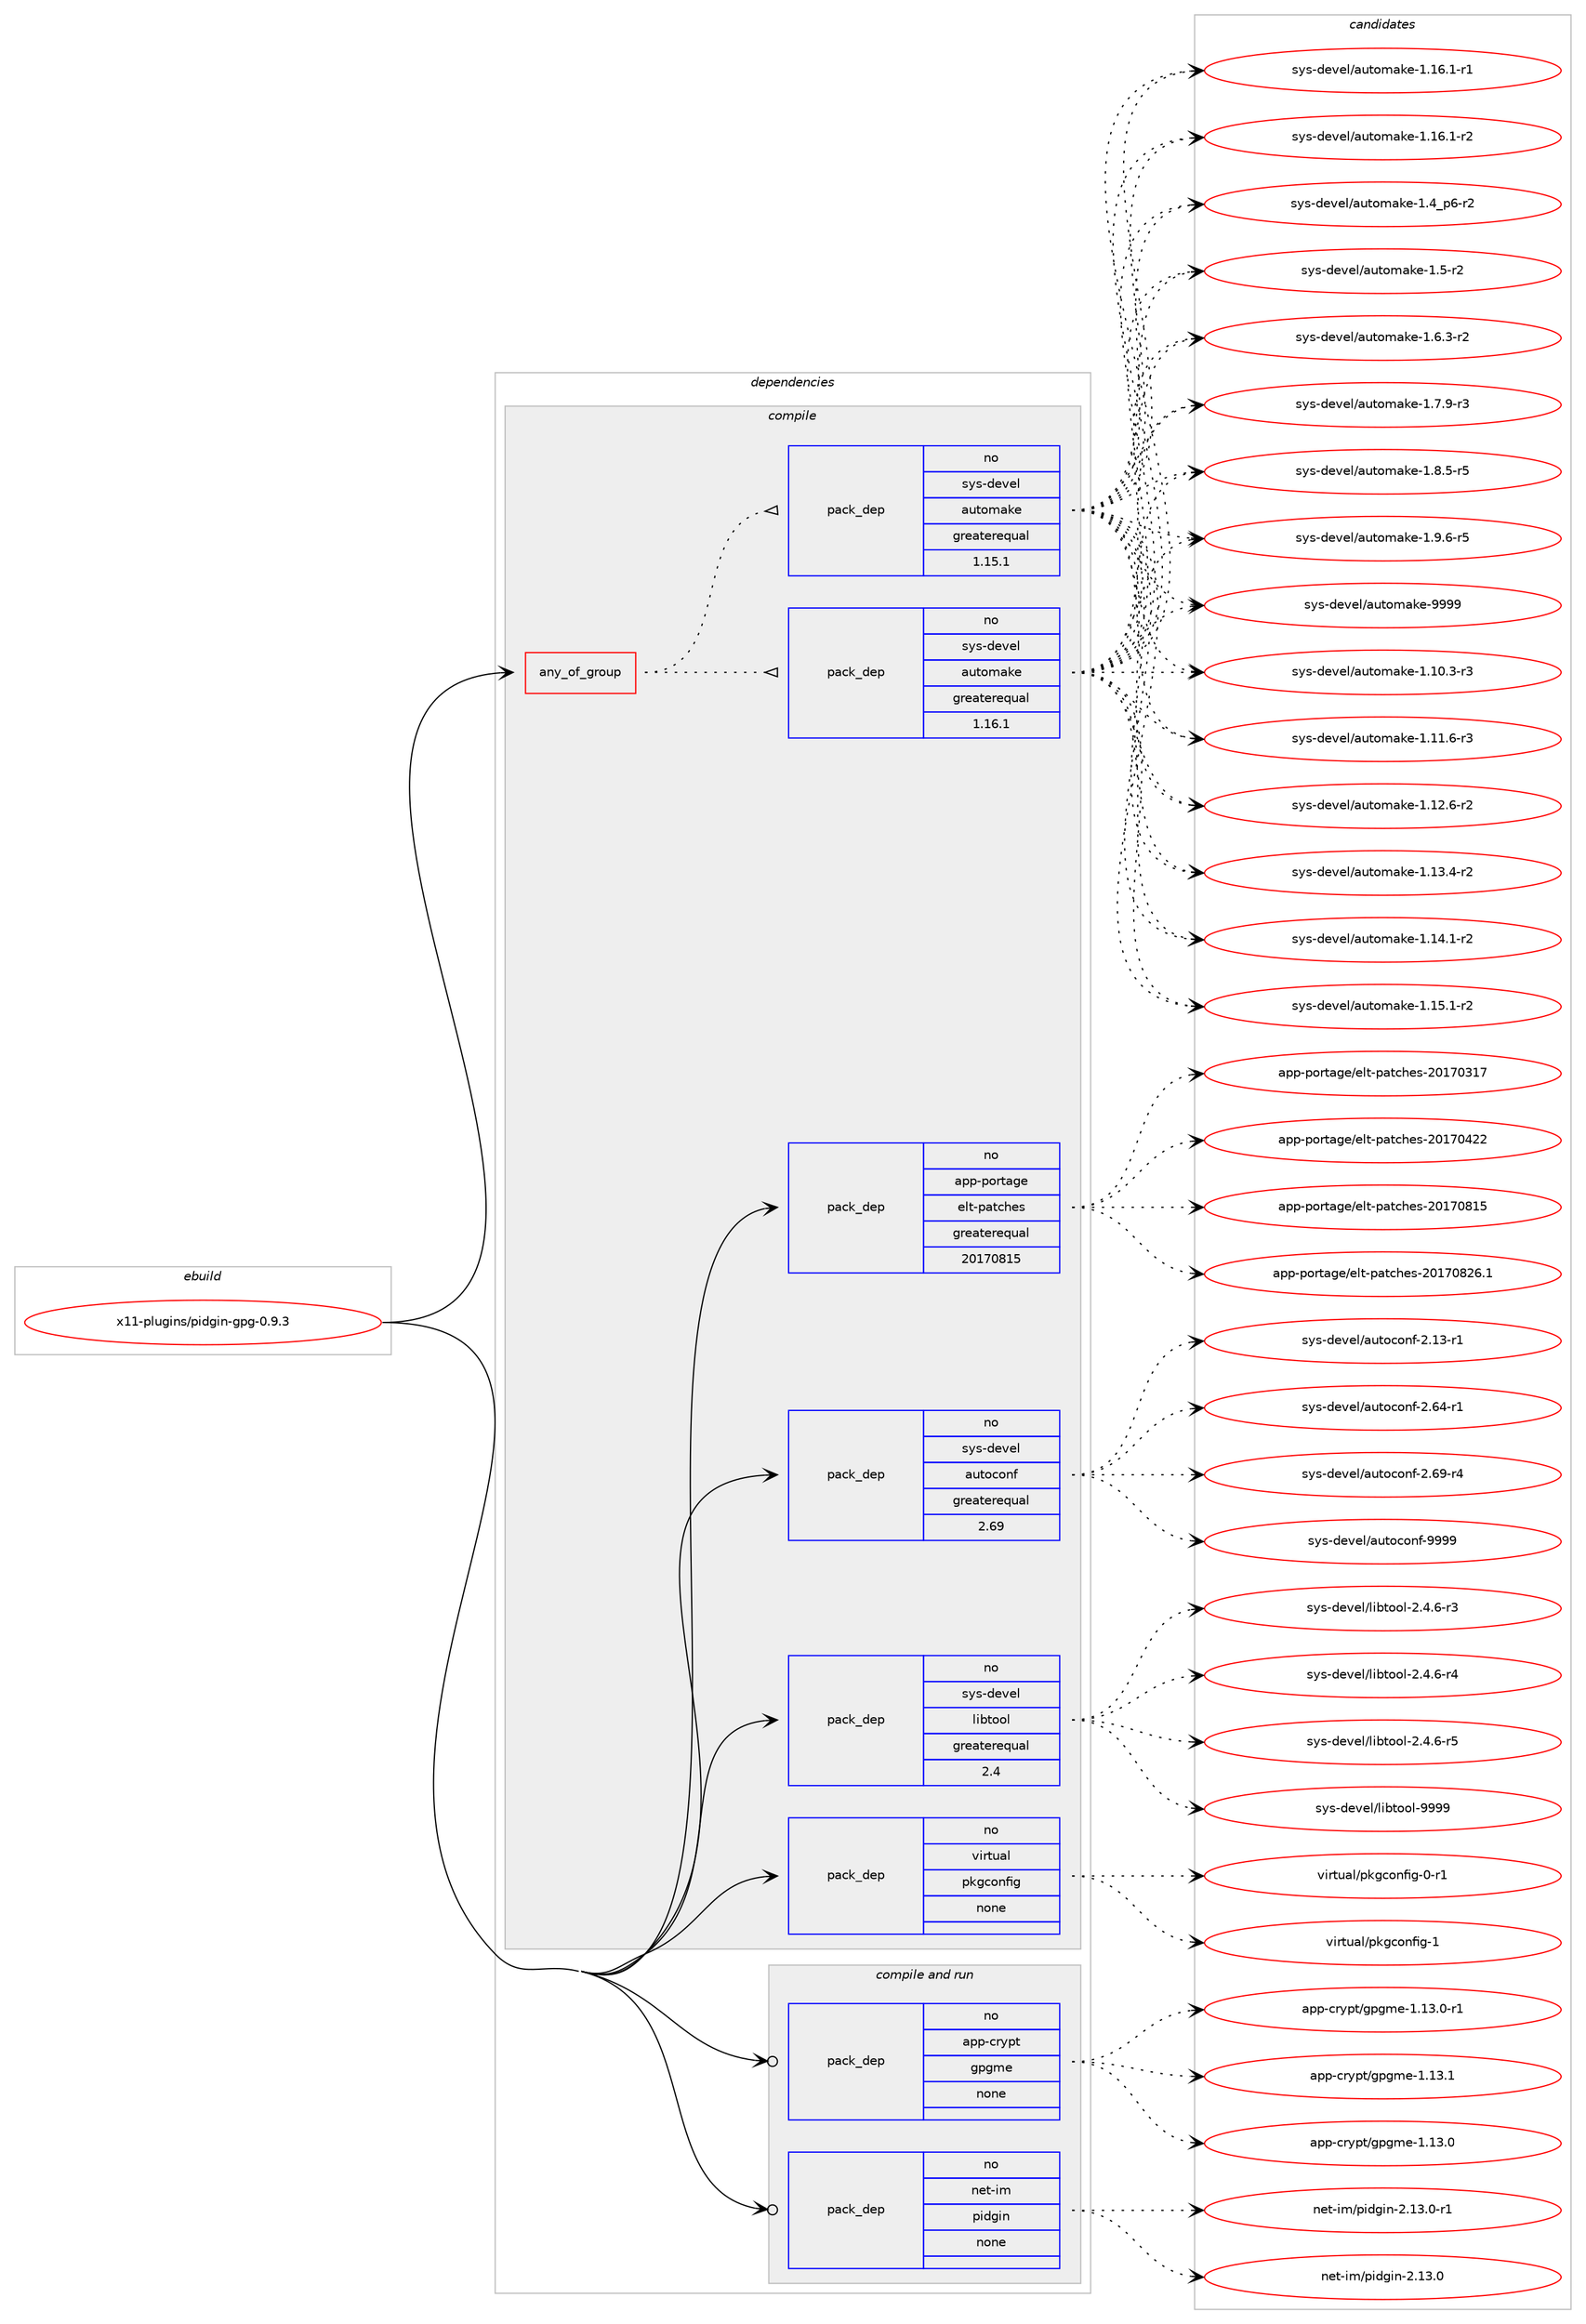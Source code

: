 digraph prolog {

# *************
# Graph options
# *************

newrank=true;
concentrate=true;
compound=true;
graph [rankdir=LR,fontname=Helvetica,fontsize=10,ranksep=1.5];#, ranksep=2.5, nodesep=0.2];
edge  [arrowhead=vee];
node  [fontname=Helvetica,fontsize=10];

# **********
# The ebuild
# **********

subgraph cluster_leftcol {
color=gray;
rank=same;
label=<<i>ebuild</i>>;
id [label="x11-plugins/pidgin-gpg-0.9.3", color=red, width=4, href="../x11-plugins/pidgin-gpg-0.9.3.svg"];
}

# ****************
# The dependencies
# ****************

subgraph cluster_midcol {
color=gray;
label=<<i>dependencies</i>>;
subgraph cluster_compile {
fillcolor="#eeeeee";
style=filled;
label=<<i>compile</i>>;
subgraph any16148 {
dependency922791 [label=<<TABLE BORDER="0" CELLBORDER="1" CELLSPACING="0" CELLPADDING="4"><TR><TD CELLPADDING="10">any_of_group</TD></TR></TABLE>>, shape=none, color=red];subgraph pack685818 {
dependency922792 [label=<<TABLE BORDER="0" CELLBORDER="1" CELLSPACING="0" CELLPADDING="4" WIDTH="220"><TR><TD ROWSPAN="6" CELLPADDING="30">pack_dep</TD></TR><TR><TD WIDTH="110">no</TD></TR><TR><TD>sys-devel</TD></TR><TR><TD>automake</TD></TR><TR><TD>greaterequal</TD></TR><TR><TD>1.16.1</TD></TR></TABLE>>, shape=none, color=blue];
}
dependency922791:e -> dependency922792:w [weight=20,style="dotted",arrowhead="oinv"];
subgraph pack685819 {
dependency922793 [label=<<TABLE BORDER="0" CELLBORDER="1" CELLSPACING="0" CELLPADDING="4" WIDTH="220"><TR><TD ROWSPAN="6" CELLPADDING="30">pack_dep</TD></TR><TR><TD WIDTH="110">no</TD></TR><TR><TD>sys-devel</TD></TR><TR><TD>automake</TD></TR><TR><TD>greaterequal</TD></TR><TR><TD>1.15.1</TD></TR></TABLE>>, shape=none, color=blue];
}
dependency922791:e -> dependency922793:w [weight=20,style="dotted",arrowhead="oinv"];
}
id:e -> dependency922791:w [weight=20,style="solid",arrowhead="vee"];
subgraph pack685820 {
dependency922794 [label=<<TABLE BORDER="0" CELLBORDER="1" CELLSPACING="0" CELLPADDING="4" WIDTH="220"><TR><TD ROWSPAN="6" CELLPADDING="30">pack_dep</TD></TR><TR><TD WIDTH="110">no</TD></TR><TR><TD>app-portage</TD></TR><TR><TD>elt-patches</TD></TR><TR><TD>greaterequal</TD></TR><TR><TD>20170815</TD></TR></TABLE>>, shape=none, color=blue];
}
id:e -> dependency922794:w [weight=20,style="solid",arrowhead="vee"];
subgraph pack685821 {
dependency922795 [label=<<TABLE BORDER="0" CELLBORDER="1" CELLSPACING="0" CELLPADDING="4" WIDTH="220"><TR><TD ROWSPAN="6" CELLPADDING="30">pack_dep</TD></TR><TR><TD WIDTH="110">no</TD></TR><TR><TD>sys-devel</TD></TR><TR><TD>autoconf</TD></TR><TR><TD>greaterequal</TD></TR><TR><TD>2.69</TD></TR></TABLE>>, shape=none, color=blue];
}
id:e -> dependency922795:w [weight=20,style="solid",arrowhead="vee"];
subgraph pack685822 {
dependency922796 [label=<<TABLE BORDER="0" CELLBORDER="1" CELLSPACING="0" CELLPADDING="4" WIDTH="220"><TR><TD ROWSPAN="6" CELLPADDING="30">pack_dep</TD></TR><TR><TD WIDTH="110">no</TD></TR><TR><TD>sys-devel</TD></TR><TR><TD>libtool</TD></TR><TR><TD>greaterequal</TD></TR><TR><TD>2.4</TD></TR></TABLE>>, shape=none, color=blue];
}
id:e -> dependency922796:w [weight=20,style="solid",arrowhead="vee"];
subgraph pack685823 {
dependency922797 [label=<<TABLE BORDER="0" CELLBORDER="1" CELLSPACING="0" CELLPADDING="4" WIDTH="220"><TR><TD ROWSPAN="6" CELLPADDING="30">pack_dep</TD></TR><TR><TD WIDTH="110">no</TD></TR><TR><TD>virtual</TD></TR><TR><TD>pkgconfig</TD></TR><TR><TD>none</TD></TR><TR><TD></TD></TR></TABLE>>, shape=none, color=blue];
}
id:e -> dependency922797:w [weight=20,style="solid",arrowhead="vee"];
}
subgraph cluster_compileandrun {
fillcolor="#eeeeee";
style=filled;
label=<<i>compile and run</i>>;
subgraph pack685824 {
dependency922798 [label=<<TABLE BORDER="0" CELLBORDER="1" CELLSPACING="0" CELLPADDING="4" WIDTH="220"><TR><TD ROWSPAN="6" CELLPADDING="30">pack_dep</TD></TR><TR><TD WIDTH="110">no</TD></TR><TR><TD>app-crypt</TD></TR><TR><TD>gpgme</TD></TR><TR><TD>none</TD></TR><TR><TD></TD></TR></TABLE>>, shape=none, color=blue];
}
id:e -> dependency922798:w [weight=20,style="solid",arrowhead="odotvee"];
subgraph pack685825 {
dependency922799 [label=<<TABLE BORDER="0" CELLBORDER="1" CELLSPACING="0" CELLPADDING="4" WIDTH="220"><TR><TD ROWSPAN="6" CELLPADDING="30">pack_dep</TD></TR><TR><TD WIDTH="110">no</TD></TR><TR><TD>net-im</TD></TR><TR><TD>pidgin</TD></TR><TR><TD>none</TD></TR><TR><TD></TD></TR></TABLE>>, shape=none, color=blue];
}
id:e -> dependency922799:w [weight=20,style="solid",arrowhead="odotvee"];
}
subgraph cluster_run {
fillcolor="#eeeeee";
style=filled;
label=<<i>run</i>>;
}
}

# **************
# The candidates
# **************

subgraph cluster_choices {
rank=same;
color=gray;
label=<<i>candidates</i>>;

subgraph choice685818 {
color=black;
nodesep=1;
choice11512111545100101118101108479711711611110997107101454946494846514511451 [label="sys-devel/automake-1.10.3-r3", color=red, width=4,href="../sys-devel/automake-1.10.3-r3.svg"];
choice11512111545100101118101108479711711611110997107101454946494946544511451 [label="sys-devel/automake-1.11.6-r3", color=red, width=4,href="../sys-devel/automake-1.11.6-r3.svg"];
choice11512111545100101118101108479711711611110997107101454946495046544511450 [label="sys-devel/automake-1.12.6-r2", color=red, width=4,href="../sys-devel/automake-1.12.6-r2.svg"];
choice11512111545100101118101108479711711611110997107101454946495146524511450 [label="sys-devel/automake-1.13.4-r2", color=red, width=4,href="../sys-devel/automake-1.13.4-r2.svg"];
choice11512111545100101118101108479711711611110997107101454946495246494511450 [label="sys-devel/automake-1.14.1-r2", color=red, width=4,href="../sys-devel/automake-1.14.1-r2.svg"];
choice11512111545100101118101108479711711611110997107101454946495346494511450 [label="sys-devel/automake-1.15.1-r2", color=red, width=4,href="../sys-devel/automake-1.15.1-r2.svg"];
choice11512111545100101118101108479711711611110997107101454946495446494511449 [label="sys-devel/automake-1.16.1-r1", color=red, width=4,href="../sys-devel/automake-1.16.1-r1.svg"];
choice11512111545100101118101108479711711611110997107101454946495446494511450 [label="sys-devel/automake-1.16.1-r2", color=red, width=4,href="../sys-devel/automake-1.16.1-r2.svg"];
choice115121115451001011181011084797117116111109971071014549465295112544511450 [label="sys-devel/automake-1.4_p6-r2", color=red, width=4,href="../sys-devel/automake-1.4_p6-r2.svg"];
choice11512111545100101118101108479711711611110997107101454946534511450 [label="sys-devel/automake-1.5-r2", color=red, width=4,href="../sys-devel/automake-1.5-r2.svg"];
choice115121115451001011181011084797117116111109971071014549465446514511450 [label="sys-devel/automake-1.6.3-r2", color=red, width=4,href="../sys-devel/automake-1.6.3-r2.svg"];
choice115121115451001011181011084797117116111109971071014549465546574511451 [label="sys-devel/automake-1.7.9-r3", color=red, width=4,href="../sys-devel/automake-1.7.9-r3.svg"];
choice115121115451001011181011084797117116111109971071014549465646534511453 [label="sys-devel/automake-1.8.5-r5", color=red, width=4,href="../sys-devel/automake-1.8.5-r5.svg"];
choice115121115451001011181011084797117116111109971071014549465746544511453 [label="sys-devel/automake-1.9.6-r5", color=red, width=4,href="../sys-devel/automake-1.9.6-r5.svg"];
choice115121115451001011181011084797117116111109971071014557575757 [label="sys-devel/automake-9999", color=red, width=4,href="../sys-devel/automake-9999.svg"];
dependency922792:e -> choice11512111545100101118101108479711711611110997107101454946494846514511451:w [style=dotted,weight="100"];
dependency922792:e -> choice11512111545100101118101108479711711611110997107101454946494946544511451:w [style=dotted,weight="100"];
dependency922792:e -> choice11512111545100101118101108479711711611110997107101454946495046544511450:w [style=dotted,weight="100"];
dependency922792:e -> choice11512111545100101118101108479711711611110997107101454946495146524511450:w [style=dotted,weight="100"];
dependency922792:e -> choice11512111545100101118101108479711711611110997107101454946495246494511450:w [style=dotted,weight="100"];
dependency922792:e -> choice11512111545100101118101108479711711611110997107101454946495346494511450:w [style=dotted,weight="100"];
dependency922792:e -> choice11512111545100101118101108479711711611110997107101454946495446494511449:w [style=dotted,weight="100"];
dependency922792:e -> choice11512111545100101118101108479711711611110997107101454946495446494511450:w [style=dotted,weight="100"];
dependency922792:e -> choice115121115451001011181011084797117116111109971071014549465295112544511450:w [style=dotted,weight="100"];
dependency922792:e -> choice11512111545100101118101108479711711611110997107101454946534511450:w [style=dotted,weight="100"];
dependency922792:e -> choice115121115451001011181011084797117116111109971071014549465446514511450:w [style=dotted,weight="100"];
dependency922792:e -> choice115121115451001011181011084797117116111109971071014549465546574511451:w [style=dotted,weight="100"];
dependency922792:e -> choice115121115451001011181011084797117116111109971071014549465646534511453:w [style=dotted,weight="100"];
dependency922792:e -> choice115121115451001011181011084797117116111109971071014549465746544511453:w [style=dotted,weight="100"];
dependency922792:e -> choice115121115451001011181011084797117116111109971071014557575757:w [style=dotted,weight="100"];
}
subgraph choice685819 {
color=black;
nodesep=1;
choice11512111545100101118101108479711711611110997107101454946494846514511451 [label="sys-devel/automake-1.10.3-r3", color=red, width=4,href="../sys-devel/automake-1.10.3-r3.svg"];
choice11512111545100101118101108479711711611110997107101454946494946544511451 [label="sys-devel/automake-1.11.6-r3", color=red, width=4,href="../sys-devel/automake-1.11.6-r3.svg"];
choice11512111545100101118101108479711711611110997107101454946495046544511450 [label="sys-devel/automake-1.12.6-r2", color=red, width=4,href="../sys-devel/automake-1.12.6-r2.svg"];
choice11512111545100101118101108479711711611110997107101454946495146524511450 [label="sys-devel/automake-1.13.4-r2", color=red, width=4,href="../sys-devel/automake-1.13.4-r2.svg"];
choice11512111545100101118101108479711711611110997107101454946495246494511450 [label="sys-devel/automake-1.14.1-r2", color=red, width=4,href="../sys-devel/automake-1.14.1-r2.svg"];
choice11512111545100101118101108479711711611110997107101454946495346494511450 [label="sys-devel/automake-1.15.1-r2", color=red, width=4,href="../sys-devel/automake-1.15.1-r2.svg"];
choice11512111545100101118101108479711711611110997107101454946495446494511449 [label="sys-devel/automake-1.16.1-r1", color=red, width=4,href="../sys-devel/automake-1.16.1-r1.svg"];
choice11512111545100101118101108479711711611110997107101454946495446494511450 [label="sys-devel/automake-1.16.1-r2", color=red, width=4,href="../sys-devel/automake-1.16.1-r2.svg"];
choice115121115451001011181011084797117116111109971071014549465295112544511450 [label="sys-devel/automake-1.4_p6-r2", color=red, width=4,href="../sys-devel/automake-1.4_p6-r2.svg"];
choice11512111545100101118101108479711711611110997107101454946534511450 [label="sys-devel/automake-1.5-r2", color=red, width=4,href="../sys-devel/automake-1.5-r2.svg"];
choice115121115451001011181011084797117116111109971071014549465446514511450 [label="sys-devel/automake-1.6.3-r2", color=red, width=4,href="../sys-devel/automake-1.6.3-r2.svg"];
choice115121115451001011181011084797117116111109971071014549465546574511451 [label="sys-devel/automake-1.7.9-r3", color=red, width=4,href="../sys-devel/automake-1.7.9-r3.svg"];
choice115121115451001011181011084797117116111109971071014549465646534511453 [label="sys-devel/automake-1.8.5-r5", color=red, width=4,href="../sys-devel/automake-1.8.5-r5.svg"];
choice115121115451001011181011084797117116111109971071014549465746544511453 [label="sys-devel/automake-1.9.6-r5", color=red, width=4,href="../sys-devel/automake-1.9.6-r5.svg"];
choice115121115451001011181011084797117116111109971071014557575757 [label="sys-devel/automake-9999", color=red, width=4,href="../sys-devel/automake-9999.svg"];
dependency922793:e -> choice11512111545100101118101108479711711611110997107101454946494846514511451:w [style=dotted,weight="100"];
dependency922793:e -> choice11512111545100101118101108479711711611110997107101454946494946544511451:w [style=dotted,weight="100"];
dependency922793:e -> choice11512111545100101118101108479711711611110997107101454946495046544511450:w [style=dotted,weight="100"];
dependency922793:e -> choice11512111545100101118101108479711711611110997107101454946495146524511450:w [style=dotted,weight="100"];
dependency922793:e -> choice11512111545100101118101108479711711611110997107101454946495246494511450:w [style=dotted,weight="100"];
dependency922793:e -> choice11512111545100101118101108479711711611110997107101454946495346494511450:w [style=dotted,weight="100"];
dependency922793:e -> choice11512111545100101118101108479711711611110997107101454946495446494511449:w [style=dotted,weight="100"];
dependency922793:e -> choice11512111545100101118101108479711711611110997107101454946495446494511450:w [style=dotted,weight="100"];
dependency922793:e -> choice115121115451001011181011084797117116111109971071014549465295112544511450:w [style=dotted,weight="100"];
dependency922793:e -> choice11512111545100101118101108479711711611110997107101454946534511450:w [style=dotted,weight="100"];
dependency922793:e -> choice115121115451001011181011084797117116111109971071014549465446514511450:w [style=dotted,weight="100"];
dependency922793:e -> choice115121115451001011181011084797117116111109971071014549465546574511451:w [style=dotted,weight="100"];
dependency922793:e -> choice115121115451001011181011084797117116111109971071014549465646534511453:w [style=dotted,weight="100"];
dependency922793:e -> choice115121115451001011181011084797117116111109971071014549465746544511453:w [style=dotted,weight="100"];
dependency922793:e -> choice115121115451001011181011084797117116111109971071014557575757:w [style=dotted,weight="100"];
}
subgraph choice685820 {
color=black;
nodesep=1;
choice97112112451121111141169710310147101108116451129711699104101115455048495548514955 [label="app-portage/elt-patches-20170317", color=red, width=4,href="../app-portage/elt-patches-20170317.svg"];
choice97112112451121111141169710310147101108116451129711699104101115455048495548525050 [label="app-portage/elt-patches-20170422", color=red, width=4,href="../app-portage/elt-patches-20170422.svg"];
choice97112112451121111141169710310147101108116451129711699104101115455048495548564953 [label="app-portage/elt-patches-20170815", color=red, width=4,href="../app-portage/elt-patches-20170815.svg"];
choice971121124511211111411697103101471011081164511297116991041011154550484955485650544649 [label="app-portage/elt-patches-20170826.1", color=red, width=4,href="../app-portage/elt-patches-20170826.1.svg"];
dependency922794:e -> choice97112112451121111141169710310147101108116451129711699104101115455048495548514955:w [style=dotted,weight="100"];
dependency922794:e -> choice97112112451121111141169710310147101108116451129711699104101115455048495548525050:w [style=dotted,weight="100"];
dependency922794:e -> choice97112112451121111141169710310147101108116451129711699104101115455048495548564953:w [style=dotted,weight="100"];
dependency922794:e -> choice971121124511211111411697103101471011081164511297116991041011154550484955485650544649:w [style=dotted,weight="100"];
}
subgraph choice685821 {
color=black;
nodesep=1;
choice1151211154510010111810110847971171161119911111010245504649514511449 [label="sys-devel/autoconf-2.13-r1", color=red, width=4,href="../sys-devel/autoconf-2.13-r1.svg"];
choice1151211154510010111810110847971171161119911111010245504654524511449 [label="sys-devel/autoconf-2.64-r1", color=red, width=4,href="../sys-devel/autoconf-2.64-r1.svg"];
choice1151211154510010111810110847971171161119911111010245504654574511452 [label="sys-devel/autoconf-2.69-r4", color=red, width=4,href="../sys-devel/autoconf-2.69-r4.svg"];
choice115121115451001011181011084797117116111991111101024557575757 [label="sys-devel/autoconf-9999", color=red, width=4,href="../sys-devel/autoconf-9999.svg"];
dependency922795:e -> choice1151211154510010111810110847971171161119911111010245504649514511449:w [style=dotted,weight="100"];
dependency922795:e -> choice1151211154510010111810110847971171161119911111010245504654524511449:w [style=dotted,weight="100"];
dependency922795:e -> choice1151211154510010111810110847971171161119911111010245504654574511452:w [style=dotted,weight="100"];
dependency922795:e -> choice115121115451001011181011084797117116111991111101024557575757:w [style=dotted,weight="100"];
}
subgraph choice685822 {
color=black;
nodesep=1;
choice1151211154510010111810110847108105981161111111084550465246544511451 [label="sys-devel/libtool-2.4.6-r3", color=red, width=4,href="../sys-devel/libtool-2.4.6-r3.svg"];
choice1151211154510010111810110847108105981161111111084550465246544511452 [label="sys-devel/libtool-2.4.6-r4", color=red, width=4,href="../sys-devel/libtool-2.4.6-r4.svg"];
choice1151211154510010111810110847108105981161111111084550465246544511453 [label="sys-devel/libtool-2.4.6-r5", color=red, width=4,href="../sys-devel/libtool-2.4.6-r5.svg"];
choice1151211154510010111810110847108105981161111111084557575757 [label="sys-devel/libtool-9999", color=red, width=4,href="../sys-devel/libtool-9999.svg"];
dependency922796:e -> choice1151211154510010111810110847108105981161111111084550465246544511451:w [style=dotted,weight="100"];
dependency922796:e -> choice1151211154510010111810110847108105981161111111084550465246544511452:w [style=dotted,weight="100"];
dependency922796:e -> choice1151211154510010111810110847108105981161111111084550465246544511453:w [style=dotted,weight="100"];
dependency922796:e -> choice1151211154510010111810110847108105981161111111084557575757:w [style=dotted,weight="100"];
}
subgraph choice685823 {
color=black;
nodesep=1;
choice11810511411611797108471121071039911111010210510345484511449 [label="virtual/pkgconfig-0-r1", color=red, width=4,href="../virtual/pkgconfig-0-r1.svg"];
choice1181051141161179710847112107103991111101021051034549 [label="virtual/pkgconfig-1", color=red, width=4,href="../virtual/pkgconfig-1.svg"];
dependency922797:e -> choice11810511411611797108471121071039911111010210510345484511449:w [style=dotted,weight="100"];
dependency922797:e -> choice1181051141161179710847112107103991111101021051034549:w [style=dotted,weight="100"];
}
subgraph choice685824 {
color=black;
nodesep=1;
choice9711211245991141211121164710311210310910145494649514648 [label="app-crypt/gpgme-1.13.0", color=red, width=4,href="../app-crypt/gpgme-1.13.0.svg"];
choice97112112459911412111211647103112103109101454946495146484511449 [label="app-crypt/gpgme-1.13.0-r1", color=red, width=4,href="../app-crypt/gpgme-1.13.0-r1.svg"];
choice9711211245991141211121164710311210310910145494649514649 [label="app-crypt/gpgme-1.13.1", color=red, width=4,href="../app-crypt/gpgme-1.13.1.svg"];
dependency922798:e -> choice9711211245991141211121164710311210310910145494649514648:w [style=dotted,weight="100"];
dependency922798:e -> choice97112112459911412111211647103112103109101454946495146484511449:w [style=dotted,weight="100"];
dependency922798:e -> choice9711211245991141211121164710311210310910145494649514649:w [style=dotted,weight="100"];
}
subgraph choice685825 {
color=black;
nodesep=1;
choice110101116451051094711210510010310511045504649514648 [label="net-im/pidgin-2.13.0", color=red, width=4,href="../net-im/pidgin-2.13.0.svg"];
choice1101011164510510947112105100103105110455046495146484511449 [label="net-im/pidgin-2.13.0-r1", color=red, width=4,href="../net-im/pidgin-2.13.0-r1.svg"];
dependency922799:e -> choice110101116451051094711210510010310511045504649514648:w [style=dotted,weight="100"];
dependency922799:e -> choice1101011164510510947112105100103105110455046495146484511449:w [style=dotted,weight="100"];
}
}

}
